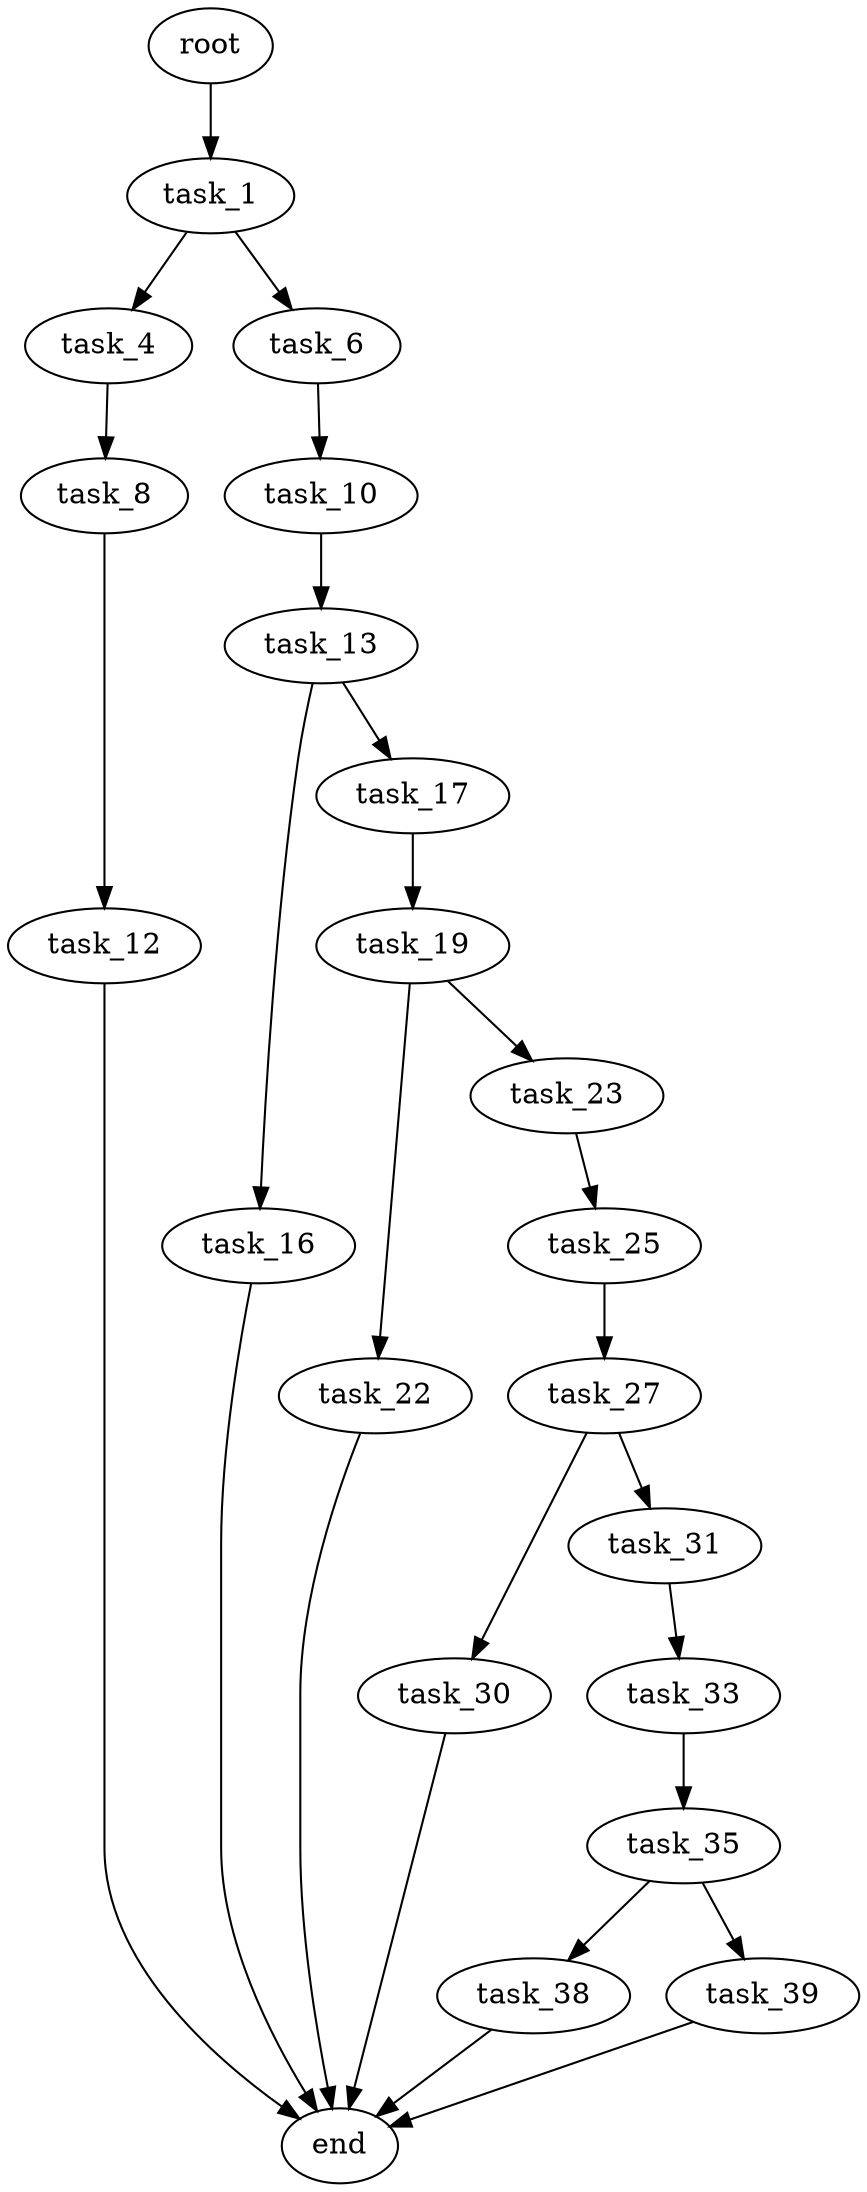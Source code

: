 digraph G {
  root [size="0.000000"];
  task_1 [size="68719476736.000000"];
  task_4 [size="10398799323.000000"];
  task_6 [size="48335961451.000000"];
  task_8 [size="19290321180.000000"];
  task_10 [size="384736459616.000000"];
  task_12 [size="231928233984.000000"];
  task_13 [size="384642180883.000000"];
  end [size="0.000000"];
  task_16 [size="1656106775.000000"];
  task_17 [size="242905856284.000000"];
  task_19 [size="32575754986.000000"];
  task_22 [size="384482623636.000000"];
  task_23 [size="1073741824000.000000"];
  task_25 [size="684917424262.000000"];
  task_27 [size="28991029248.000000"];
  task_30 [size="441004275214.000000"];
  task_31 [size="1073741824000.000000"];
  task_33 [size="29792305246.000000"];
  task_35 [size="1073741824000.000000"];
  task_38 [size="688026793740.000000"];
  task_39 [size="310789926336.000000"];

  root -> task_1 [size="1.000000"];
  task_1 -> task_4 [size="134217728.000000"];
  task_1 -> task_6 [size="134217728.000000"];
  task_4 -> task_8 [size="209715200.000000"];
  task_6 -> task_10 [size="75497472.000000"];
  task_8 -> task_12 [size="536870912.000000"];
  task_10 -> task_13 [size="411041792.000000"];
  task_12 -> end [size="1.000000"];
  task_13 -> task_16 [size="838860800.000000"];
  task_13 -> task_17 [size="838860800.000000"];
  task_16 -> end [size="1.000000"];
  task_17 -> task_19 [size="301989888.000000"];
  task_19 -> task_22 [size="33554432.000000"];
  task_19 -> task_23 [size="33554432.000000"];
  task_22 -> end [size="1.000000"];
  task_23 -> task_25 [size="838860800.000000"];
  task_25 -> task_27 [size="838860800.000000"];
  task_27 -> task_30 [size="75497472.000000"];
  task_27 -> task_31 [size="75497472.000000"];
  task_30 -> end [size="1.000000"];
  task_31 -> task_33 [size="838860800.000000"];
  task_33 -> task_35 [size="536870912.000000"];
  task_35 -> task_38 [size="838860800.000000"];
  task_35 -> task_39 [size="838860800.000000"];
  task_38 -> end [size="1.000000"];
  task_39 -> end [size="1.000000"];
}
